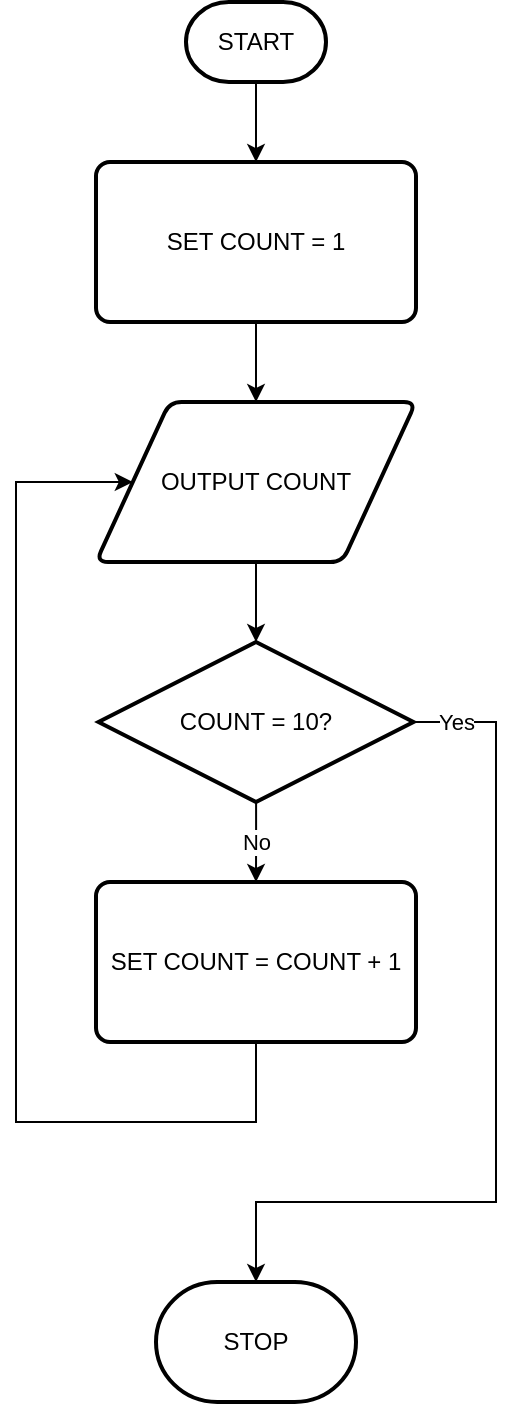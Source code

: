 <mxfile version="12.8.1" type="device"><diagram id="C5RBs43oDa-KdzZeNtuy" name="Page-1"><mxGraphModel dx="740" dy="1161" grid="1" gridSize="10" guides="1" tooltips="1" connect="1" arrows="1" fold="1" page="1" pageScale="1" pageWidth="827" pageHeight="1169" math="0" shadow="0"><root><mxCell id="WIyWlLk6GJQsqaUBKTNV-0"/><mxCell id="WIyWlLk6GJQsqaUBKTNV-1" parent="WIyWlLk6GJQsqaUBKTNV-0"/><mxCell id="I11Nw8SZLt1wbSmT3KOh-5" style="edgeStyle=orthogonalEdgeStyle;rounded=0;orthogonalLoop=1;jettySize=auto;html=1;exitX=0.5;exitY=1;exitDx=0;exitDy=0;entryX=0.5;entryY=0;entryDx=0;entryDy=0;" edge="1" parent="WIyWlLk6GJQsqaUBKTNV-1" source="I11Nw8SZLt1wbSmT3KOh-1" target="I11Nw8SZLt1wbSmT3KOh-2"><mxGeometry relative="1" as="geometry"/></mxCell><mxCell id="I11Nw8SZLt1wbSmT3KOh-1" value="SET COUNT = 1" style="rounded=1;whiteSpace=wrap;html=1;absoluteArcSize=1;arcSize=14;strokeWidth=2;" vertex="1" parent="WIyWlLk6GJQsqaUBKTNV-1"><mxGeometry x="240" y="200" width="160" height="80" as="geometry"/></mxCell><mxCell id="I11Nw8SZLt1wbSmT3KOh-8" style="edgeStyle=orthogonalEdgeStyle;rounded=0;orthogonalLoop=1;jettySize=auto;html=1;entryX=0.5;entryY=0;entryDx=0;entryDy=0;entryPerimeter=0;" edge="1" parent="WIyWlLk6GJQsqaUBKTNV-1" source="I11Nw8SZLt1wbSmT3KOh-2" target="I11Nw8SZLt1wbSmT3KOh-7"><mxGeometry relative="1" as="geometry"/></mxCell><mxCell id="I11Nw8SZLt1wbSmT3KOh-2" value="OUTPUT COUNT" style="shape=parallelogram;html=1;strokeWidth=2;perimeter=parallelogramPerimeter;whiteSpace=wrap;rounded=1;arcSize=12;size=0.23;" vertex="1" parent="WIyWlLk6GJQsqaUBKTNV-1"><mxGeometry x="240" y="320" width="160" height="80" as="geometry"/></mxCell><mxCell id="I11Nw8SZLt1wbSmT3KOh-4" style="edgeStyle=orthogonalEdgeStyle;rounded=0;orthogonalLoop=1;jettySize=auto;html=1;entryX=0.5;entryY=0;entryDx=0;entryDy=0;" edge="1" parent="WIyWlLk6GJQsqaUBKTNV-1" source="I11Nw8SZLt1wbSmT3KOh-3" target="I11Nw8SZLt1wbSmT3KOh-1"><mxGeometry relative="1" as="geometry"/></mxCell><mxCell id="I11Nw8SZLt1wbSmT3KOh-3" value="START" style="strokeWidth=2;html=1;shape=mxgraph.flowchart.terminator;whiteSpace=wrap;" vertex="1" parent="WIyWlLk6GJQsqaUBKTNV-1"><mxGeometry x="285" y="120" width="70" height="40" as="geometry"/></mxCell><mxCell id="I11Nw8SZLt1wbSmT3KOh-9" value="Yes" style="edgeStyle=orthogonalEdgeStyle;rounded=0;orthogonalLoop=1;jettySize=auto;html=1;entryX=0.5;entryY=0;entryDx=0;entryDy=0;entryPerimeter=0;" edge="1" parent="WIyWlLk6GJQsqaUBKTNV-1" source="I11Nw8SZLt1wbSmT3KOh-7" target="I11Nw8SZLt1wbSmT3KOh-10"><mxGeometry x="-0.904" relative="1" as="geometry"><mxPoint x="470" y="490" as="targetPoint"/><Array as="points"><mxPoint x="440" y="480"/><mxPoint x="440" y="720"/><mxPoint x="320" y="720"/></Array><mxPoint as="offset"/></mxGeometry></mxCell><mxCell id="I11Nw8SZLt1wbSmT3KOh-12" value="No" style="edgeStyle=orthogonalEdgeStyle;rounded=0;orthogonalLoop=1;jettySize=auto;html=1;entryX=0.5;entryY=0;entryDx=0;entryDy=0;" edge="1" parent="WIyWlLk6GJQsqaUBKTNV-1" source="I11Nw8SZLt1wbSmT3KOh-7" target="I11Nw8SZLt1wbSmT3KOh-11"><mxGeometry relative="1" as="geometry"/></mxCell><mxCell id="I11Nw8SZLt1wbSmT3KOh-7" value="COUNT = 10?" style="strokeWidth=2;html=1;shape=mxgraph.flowchart.decision;whiteSpace=wrap;" vertex="1" parent="WIyWlLk6GJQsqaUBKTNV-1"><mxGeometry x="241.25" y="440" width="157.5" height="80" as="geometry"/></mxCell><mxCell id="I11Nw8SZLt1wbSmT3KOh-10" value="STOP" style="strokeWidth=2;html=1;shape=mxgraph.flowchart.terminator;whiteSpace=wrap;" vertex="1" parent="WIyWlLk6GJQsqaUBKTNV-1"><mxGeometry x="270" y="760" width="100" height="60" as="geometry"/></mxCell><mxCell id="I11Nw8SZLt1wbSmT3KOh-13" style="edgeStyle=orthogonalEdgeStyle;rounded=0;orthogonalLoop=1;jettySize=auto;html=1;entryX=0;entryY=0.5;entryDx=0;entryDy=0;" edge="1" parent="WIyWlLk6GJQsqaUBKTNV-1" source="I11Nw8SZLt1wbSmT3KOh-11" target="I11Nw8SZLt1wbSmT3KOh-2"><mxGeometry relative="1" as="geometry"><mxPoint x="320" y="680" as="targetPoint"/><Array as="points"><mxPoint x="320" y="680"/><mxPoint x="200" y="680"/><mxPoint x="200" y="360"/></Array></mxGeometry></mxCell><mxCell id="I11Nw8SZLt1wbSmT3KOh-11" value="SET COUNT = COUNT + 1" style="rounded=1;whiteSpace=wrap;html=1;absoluteArcSize=1;arcSize=14;strokeWidth=2;" vertex="1" parent="WIyWlLk6GJQsqaUBKTNV-1"><mxGeometry x="240" y="560" width="160" height="80" as="geometry"/></mxCell></root></mxGraphModel></diagram></mxfile>